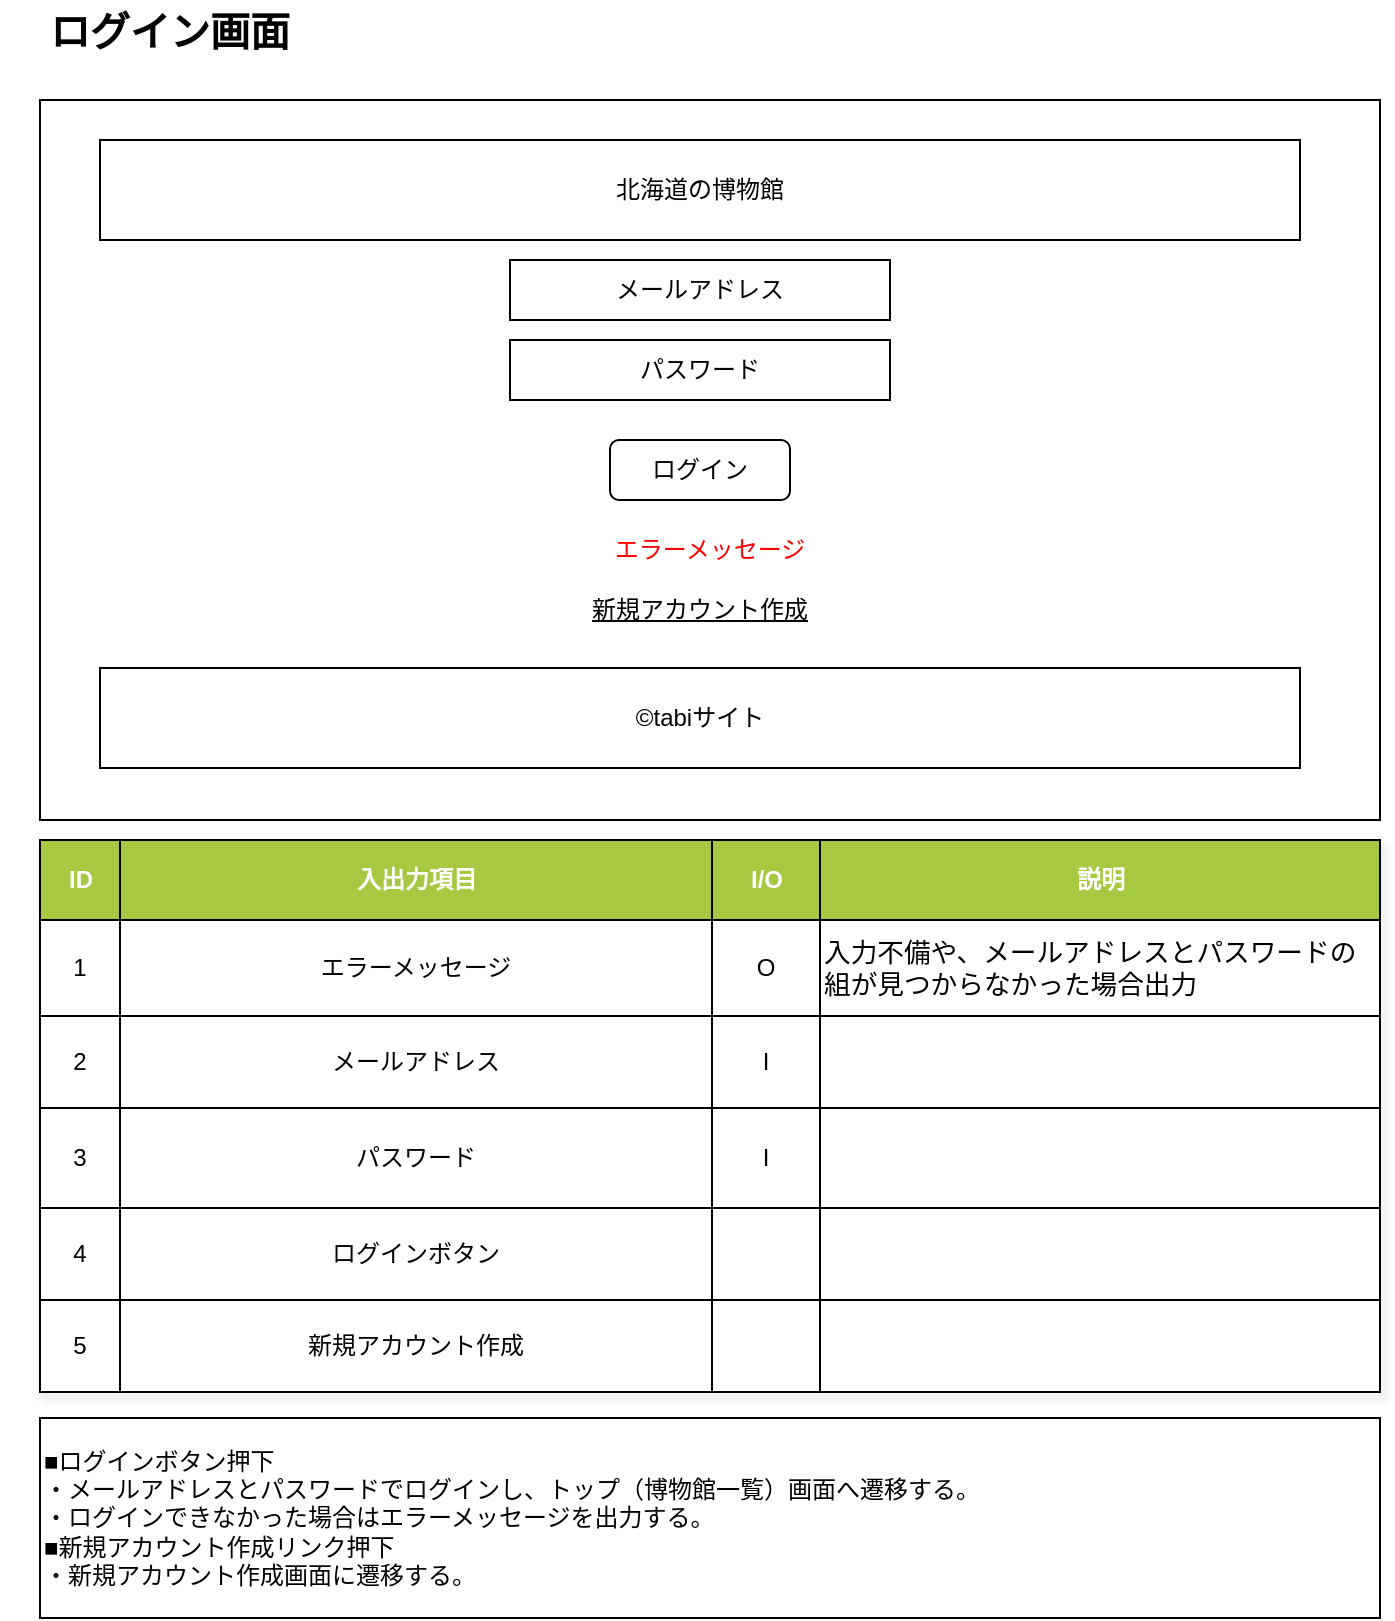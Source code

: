 <mxfile version="26.0.3">
  <diagram name="ページ1" id="6M4JSA04o4tSZDQqxiXd">
    <mxGraphModel dx="1134" dy="741" grid="1" gridSize="10" guides="1" tooltips="1" connect="1" arrows="1" fold="1" page="1" pageScale="1" pageWidth="827" pageHeight="1169" math="0" shadow="0">
      <root>
        <mxCell id="0" />
        <mxCell id="1" parent="0" />
        <mxCell id="Y2NJh6qbAwVFAdcovBLI-7" value="" style="rounded=0;whiteSpace=wrap;html=1;" parent="1" vertex="1">
          <mxGeometry x="40" y="71" width="670" height="360" as="geometry" />
        </mxCell>
        <mxCell id="Y2NJh6qbAwVFAdcovBLI-1" value="北海道の博物館" style="rounded=0;whiteSpace=wrap;html=1;" parent="1" vertex="1">
          <mxGeometry x="70" y="91" width="600" height="50" as="geometry" />
        </mxCell>
        <mxCell id="Y2NJh6qbAwVFAdcovBLI-2" value="メールアドレス" style="rounded=0;whiteSpace=wrap;html=1;" parent="1" vertex="1">
          <mxGeometry x="275" y="151" width="190" height="30" as="geometry" />
        </mxCell>
        <mxCell id="Y2NJh6qbAwVFAdcovBLI-3" value="パスワード" style="rounded=0;whiteSpace=wrap;html=1;" parent="1" vertex="1">
          <mxGeometry x="275" y="191" width="190" height="30" as="geometry" />
        </mxCell>
        <mxCell id="Y2NJh6qbAwVFAdcovBLI-4" value="ログイン" style="rounded=1;whiteSpace=wrap;html=1;" parent="1" vertex="1">
          <mxGeometry x="325" y="241" width="90" height="30" as="geometry" />
        </mxCell>
        <mxCell id="Y2NJh6qbAwVFAdcovBLI-5" value="&lt;u&gt;新規アカウント作成&lt;/u&gt;" style="text;html=1;align=center;verticalAlign=middle;whiteSpace=wrap;rounded=0;" parent="1" vertex="1">
          <mxGeometry x="290" y="311" width="160" height="30" as="geometry" />
        </mxCell>
        <mxCell id="Y2NJh6qbAwVFAdcovBLI-6" value="©tabiサイト" style="rounded=0;whiteSpace=wrap;html=1;" parent="1" vertex="1">
          <mxGeometry x="70" y="355" width="600" height="50" as="geometry" />
        </mxCell>
        <mxCell id="Y2NJh6qbAwVFAdcovBLI-8" value="ログイン画面" style="text;html=1;align=center;verticalAlign=middle;whiteSpace=wrap;rounded=0;fontStyle=1;fontSize=20;" parent="1" vertex="1">
          <mxGeometry x="20" y="21" width="170" height="30" as="geometry" />
        </mxCell>
        <mxCell id="Y2NJh6qbAwVFAdcovBLI-9" value="Assets" style="childLayout=tableLayout;recursiveResize=0;strokeColor=default;fillColor=none;shadow=1;labelBackgroundColor=none;" parent="1" vertex="1">
          <mxGeometry x="40" y="441" width="670" height="276" as="geometry" />
        </mxCell>
        <mxCell id="Y2NJh6qbAwVFAdcovBLI-10" style="shape=tableRow;horizontal=0;startSize=0;swimlaneHead=0;swimlaneBody=0;top=0;left=0;bottom=0;right=0;dropTarget=0;collapsible=0;recursiveResize=0;expand=0;fontStyle=0;strokeColor=inherit;fillColor=#ffffff;" parent="Y2NJh6qbAwVFAdcovBLI-9" vertex="1">
          <mxGeometry width="670" height="40" as="geometry" />
        </mxCell>
        <mxCell id="Y2NJh6qbAwVFAdcovBLI-11" value="ID" style="connectable=0;recursiveResize=0;strokeColor=inherit;fillColor=#A7C942;align=center;fontStyle=1;fontColor=#FFFFFF;html=1;" parent="Y2NJh6qbAwVFAdcovBLI-10" vertex="1">
          <mxGeometry width="40" height="40" as="geometry">
            <mxRectangle width="40" height="40" as="alternateBounds" />
          </mxGeometry>
        </mxCell>
        <mxCell id="Y2NJh6qbAwVFAdcovBLI-12" value="入出力項目" style="connectable=0;recursiveResize=0;strokeColor=inherit;fillColor=#A7C942;align=center;fontStyle=1;fontColor=#FFFFFF;html=1;" parent="Y2NJh6qbAwVFAdcovBLI-10" vertex="1">
          <mxGeometry x="40" width="296" height="40" as="geometry">
            <mxRectangle width="296" height="40" as="alternateBounds" />
          </mxGeometry>
        </mxCell>
        <mxCell id="Y2NJh6qbAwVFAdcovBLI-13" value="I/O" style="connectable=0;recursiveResize=0;strokeColor=inherit;fillColor=#A7C942;align=center;fontStyle=1;fontColor=#FFFFFF;html=1;" parent="Y2NJh6qbAwVFAdcovBLI-10" vertex="1">
          <mxGeometry x="336" width="54" height="40" as="geometry">
            <mxRectangle width="54" height="40" as="alternateBounds" />
          </mxGeometry>
        </mxCell>
        <mxCell id="Y2NJh6qbAwVFAdcovBLI-30" value="説明" style="connectable=0;recursiveResize=0;strokeColor=inherit;fillColor=#A7C942;align=center;fontStyle=1;fontColor=#FFFFFF;html=1;" parent="Y2NJh6qbAwVFAdcovBLI-10" vertex="1">
          <mxGeometry x="390" width="280" height="40" as="geometry">
            <mxRectangle width="280" height="40" as="alternateBounds" />
          </mxGeometry>
        </mxCell>
        <mxCell id="Y2NJh6qbAwVFAdcovBLI-14" value="" style="shape=tableRow;horizontal=0;startSize=0;swimlaneHead=0;swimlaneBody=0;top=0;left=0;bottom=0;right=0;dropTarget=0;collapsible=0;recursiveResize=0;expand=0;fontStyle=0;strokeColor=inherit;fillColor=#ffffff;" parent="Y2NJh6qbAwVFAdcovBLI-9" vertex="1">
          <mxGeometry y="40" width="670" height="48" as="geometry" />
        </mxCell>
        <mxCell id="Y2NJh6qbAwVFAdcovBLI-15" value="1" style="connectable=0;recursiveResize=0;align=center;whiteSpace=wrap;html=1;" parent="Y2NJh6qbAwVFAdcovBLI-14" vertex="1">
          <mxGeometry width="40" height="48" as="geometry">
            <mxRectangle width="40" height="48" as="alternateBounds" />
          </mxGeometry>
        </mxCell>
        <mxCell id="Y2NJh6qbAwVFAdcovBLI-16" value="エラーメッセージ" style="connectable=0;recursiveResize=0;align=center;whiteSpace=wrap;html=1;" parent="Y2NJh6qbAwVFAdcovBLI-14" vertex="1">
          <mxGeometry x="40" width="296" height="48" as="geometry">
            <mxRectangle width="296" height="48" as="alternateBounds" />
          </mxGeometry>
        </mxCell>
        <mxCell id="Y2NJh6qbAwVFAdcovBLI-17" value="O" style="connectable=0;recursiveResize=0;align=center;whiteSpace=wrap;html=1;" parent="Y2NJh6qbAwVFAdcovBLI-14" vertex="1">
          <mxGeometry x="336" width="54" height="48" as="geometry">
            <mxRectangle width="54" height="48" as="alternateBounds" />
          </mxGeometry>
        </mxCell>
        <mxCell id="Y2NJh6qbAwVFAdcovBLI-31" value="&lt;span id=&quot;docs-internal-guid-e7bd700f-7fff-596b-55c4-641bc872b343&quot;&gt;&lt;span style=&quot;font-size: 10pt; font-family: Arial, sans-serif; background-color: transparent; font-variant-numeric: normal; font-variant-east-asian: normal; font-variant-alternates: normal; font-variant-position: normal; vertical-align: baseline; white-space-collapse: preserve;&quot;&gt;入力不備や、メールアドレスとパスワードの組が見つからなかった場合出力&lt;/span&gt;&lt;/span&gt;" style="connectable=0;recursiveResize=0;align=left;whiteSpace=wrap;html=1;" parent="Y2NJh6qbAwVFAdcovBLI-14" vertex="1">
          <mxGeometry x="390" width="280" height="48" as="geometry">
            <mxRectangle width="280" height="48" as="alternateBounds" />
          </mxGeometry>
        </mxCell>
        <mxCell id="Y2NJh6qbAwVFAdcovBLI-18" value="" style="shape=tableRow;horizontal=0;startSize=0;swimlaneHead=0;swimlaneBody=0;top=0;left=0;bottom=0;right=0;dropTarget=0;collapsible=0;recursiveResize=0;expand=0;fontStyle=1;strokeColor=inherit;fillColor=#EAF2D3;" parent="Y2NJh6qbAwVFAdcovBLI-9" vertex="1">
          <mxGeometry y="88" width="670" height="46" as="geometry" />
        </mxCell>
        <mxCell id="Y2NJh6qbAwVFAdcovBLI-19" value="2" style="connectable=0;recursiveResize=0;whiteSpace=wrap;html=1;" parent="Y2NJh6qbAwVFAdcovBLI-18" vertex="1">
          <mxGeometry width="40" height="46" as="geometry">
            <mxRectangle width="40" height="46" as="alternateBounds" />
          </mxGeometry>
        </mxCell>
        <mxCell id="Y2NJh6qbAwVFAdcovBLI-20" value="メールアドレス" style="connectable=0;recursiveResize=0;whiteSpace=wrap;html=1;" parent="Y2NJh6qbAwVFAdcovBLI-18" vertex="1">
          <mxGeometry x="40" width="296" height="46" as="geometry">
            <mxRectangle width="296" height="46" as="alternateBounds" />
          </mxGeometry>
        </mxCell>
        <mxCell id="Y2NJh6qbAwVFAdcovBLI-21" value="I" style="connectable=0;recursiveResize=0;whiteSpace=wrap;html=1;" parent="Y2NJh6qbAwVFAdcovBLI-18" vertex="1">
          <mxGeometry x="336" width="54" height="46" as="geometry">
            <mxRectangle width="54" height="46" as="alternateBounds" />
          </mxGeometry>
        </mxCell>
        <mxCell id="Y2NJh6qbAwVFAdcovBLI-32" style="connectable=0;recursiveResize=0;whiteSpace=wrap;html=1;" parent="Y2NJh6qbAwVFAdcovBLI-18" vertex="1">
          <mxGeometry x="390" width="280" height="46" as="geometry">
            <mxRectangle width="280" height="46" as="alternateBounds" />
          </mxGeometry>
        </mxCell>
        <mxCell id="Y2NJh6qbAwVFAdcovBLI-22" value="" style="shape=tableRow;horizontal=0;startSize=0;swimlaneHead=0;swimlaneBody=0;top=0;left=0;bottom=0;right=0;dropTarget=0;collapsible=0;recursiveResize=0;expand=0;fontStyle=0;strokeColor=inherit;fillColor=#ffffff;" parent="Y2NJh6qbAwVFAdcovBLI-9" vertex="1">
          <mxGeometry y="134" width="670" height="50" as="geometry" />
        </mxCell>
        <mxCell id="Y2NJh6qbAwVFAdcovBLI-23" value="3" style="connectable=0;recursiveResize=0;fontStyle=0;align=center;whiteSpace=wrap;html=1;" parent="Y2NJh6qbAwVFAdcovBLI-22" vertex="1">
          <mxGeometry width="40" height="50" as="geometry">
            <mxRectangle width="40" height="50" as="alternateBounds" />
          </mxGeometry>
        </mxCell>
        <mxCell id="Y2NJh6qbAwVFAdcovBLI-24" value="パスワード" style="connectable=0;recursiveResize=0;fontStyle=0;align=center;whiteSpace=wrap;html=1;" parent="Y2NJh6qbAwVFAdcovBLI-22" vertex="1">
          <mxGeometry x="40" width="296" height="50" as="geometry">
            <mxRectangle width="296" height="50" as="alternateBounds" />
          </mxGeometry>
        </mxCell>
        <mxCell id="Y2NJh6qbAwVFAdcovBLI-25" value="I" style="connectable=0;recursiveResize=0;fontStyle=0;align=center;whiteSpace=wrap;html=1;" parent="Y2NJh6qbAwVFAdcovBLI-22" vertex="1">
          <mxGeometry x="336" width="54" height="50" as="geometry">
            <mxRectangle width="54" height="50" as="alternateBounds" />
          </mxGeometry>
        </mxCell>
        <mxCell id="Y2NJh6qbAwVFAdcovBLI-33" style="connectable=0;recursiveResize=0;fontStyle=0;align=center;whiteSpace=wrap;html=1;" parent="Y2NJh6qbAwVFAdcovBLI-22" vertex="1">
          <mxGeometry x="390" width="280" height="50" as="geometry">
            <mxRectangle width="280" height="50" as="alternateBounds" />
          </mxGeometry>
        </mxCell>
        <mxCell id="Y2NJh6qbAwVFAdcovBLI-26" value="" style="shape=tableRow;horizontal=0;startSize=0;swimlaneHead=0;swimlaneBody=0;top=0;left=0;bottom=0;right=0;dropTarget=0;collapsible=0;recursiveResize=0;expand=0;fontStyle=1;strokeColor=inherit;fillColor=#EAF2D3;" parent="Y2NJh6qbAwVFAdcovBLI-9" vertex="1">
          <mxGeometry y="184" width="670" height="46" as="geometry" />
        </mxCell>
        <mxCell id="Y2NJh6qbAwVFAdcovBLI-27" value="4" style="connectable=0;recursiveResize=0;whiteSpace=wrap;html=1;" parent="Y2NJh6qbAwVFAdcovBLI-26" vertex="1">
          <mxGeometry width="40" height="46" as="geometry">
            <mxRectangle width="40" height="46" as="alternateBounds" />
          </mxGeometry>
        </mxCell>
        <mxCell id="Y2NJh6qbAwVFAdcovBLI-28" value="ログインボタン" style="connectable=0;recursiveResize=0;whiteSpace=wrap;html=1;" parent="Y2NJh6qbAwVFAdcovBLI-26" vertex="1">
          <mxGeometry x="40" width="296" height="46" as="geometry">
            <mxRectangle width="296" height="46" as="alternateBounds" />
          </mxGeometry>
        </mxCell>
        <mxCell id="Y2NJh6qbAwVFAdcovBLI-29" value="" style="connectable=0;recursiveResize=0;whiteSpace=wrap;html=1;" parent="Y2NJh6qbAwVFAdcovBLI-26" vertex="1">
          <mxGeometry x="336" width="54" height="46" as="geometry">
            <mxRectangle width="54" height="46" as="alternateBounds" />
          </mxGeometry>
        </mxCell>
        <mxCell id="Y2NJh6qbAwVFAdcovBLI-34" style="connectable=0;recursiveResize=0;whiteSpace=wrap;html=1;" parent="Y2NJh6qbAwVFAdcovBLI-26" vertex="1">
          <mxGeometry x="390" width="280" height="46" as="geometry">
            <mxRectangle width="280" height="46" as="alternateBounds" />
          </mxGeometry>
        </mxCell>
        <mxCell id="Y2NJh6qbAwVFAdcovBLI-35" style="shape=tableRow;horizontal=0;startSize=0;swimlaneHead=0;swimlaneBody=0;top=0;left=0;bottom=0;right=0;dropTarget=0;collapsible=0;recursiveResize=0;expand=0;fontStyle=1;strokeColor=inherit;fillColor=#EAF2D3;" parent="Y2NJh6qbAwVFAdcovBLI-9" vertex="1">
          <mxGeometry y="230" width="670" height="46" as="geometry" />
        </mxCell>
        <mxCell id="Y2NJh6qbAwVFAdcovBLI-36" value="5" style="connectable=0;recursiveResize=0;whiteSpace=wrap;html=1;" parent="Y2NJh6qbAwVFAdcovBLI-35" vertex="1">
          <mxGeometry width="40" height="46" as="geometry">
            <mxRectangle width="40" height="46" as="alternateBounds" />
          </mxGeometry>
        </mxCell>
        <mxCell id="Y2NJh6qbAwVFAdcovBLI-37" value="新規アカウント作成" style="connectable=0;recursiveResize=0;whiteSpace=wrap;html=1;" parent="Y2NJh6qbAwVFAdcovBLI-35" vertex="1">
          <mxGeometry x="40" width="296" height="46" as="geometry">
            <mxRectangle width="296" height="46" as="alternateBounds" />
          </mxGeometry>
        </mxCell>
        <mxCell id="Y2NJh6qbAwVFAdcovBLI-38" value="" style="connectable=0;recursiveResize=0;whiteSpace=wrap;html=1;" parent="Y2NJh6qbAwVFAdcovBLI-35" vertex="1">
          <mxGeometry x="336" width="54" height="46" as="geometry">
            <mxRectangle width="54" height="46" as="alternateBounds" />
          </mxGeometry>
        </mxCell>
        <mxCell id="Y2NJh6qbAwVFAdcovBLI-39" style="connectable=0;recursiveResize=0;whiteSpace=wrap;html=1;" parent="Y2NJh6qbAwVFAdcovBLI-35" vertex="1">
          <mxGeometry x="390" width="280" height="46" as="geometry">
            <mxRectangle width="280" height="46" as="alternateBounds" />
          </mxGeometry>
        </mxCell>
        <mxCell id="Y2NJh6qbAwVFAdcovBLI-42" value="エラーメッセージ" style="text;html=1;align=center;verticalAlign=middle;whiteSpace=wrap;rounded=0;fontColor=light-dark(#ff0000, #ededed);" parent="1" vertex="1">
          <mxGeometry x="285" y="281" width="180" height="30" as="geometry" />
        </mxCell>
        <mxCell id="f183H9ZK4_MWJ4v9zhFu-1" value="■ログインボタン押下&lt;div&gt;・メールアドレスとパスワードでログインし、トップ（博物館一覧）画面へ遷移する。&lt;/div&gt;&lt;div&gt;・ログインできなかった場合はエラーメッセージを出力する。&lt;/div&gt;&lt;div&gt;■新規アカウント作成リンク押下&lt;/div&gt;&lt;div&gt;・新規アカウント作成画面に遷移する。&lt;/div&gt;" style="rounded=0;whiteSpace=wrap;html=1;align=left;" vertex="1" parent="1">
          <mxGeometry x="40" y="730" width="670" height="100" as="geometry" />
        </mxCell>
      </root>
    </mxGraphModel>
  </diagram>
</mxfile>
